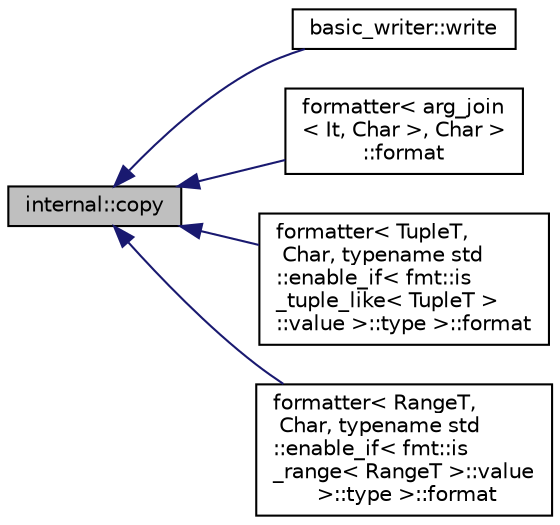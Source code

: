 digraph "internal::copy"
{
  edge [fontname="Helvetica",fontsize="10",labelfontname="Helvetica",labelfontsize="10"];
  node [fontname="Helvetica",fontsize="10",shape=record];
  rankdir="LR";
  Node1 [label="internal::copy",height=0.2,width=0.4,color="black", fillcolor="grey75", style="filled" fontcolor="black"];
  Node1 -> Node2 [dir="back",color="midnightblue",fontsize="10",style="solid",fontname="Helvetica"];
  Node2 [label="basic_writer::write",height=0.2,width=0.4,color="black", fillcolor="white", style="filled",URL="$classbasic__writer.html#a9145dbe901036b8f1a35587faac5e74e"];
  Node1 -> Node3 [dir="back",color="midnightblue",fontsize="10",style="solid",fontname="Helvetica"];
  Node3 [label="formatter\< arg_join\l\< It, Char \>, Char \>\l::format",height=0.2,width=0.4,color="black", fillcolor="white", style="filled",URL="$structformatter_3_01arg__join_3_01_it_00_01_char_01_4_00_01_char_01_4.html#ae0c4a217ef67f0a573d1c4fd9bfe0472"];
  Node1 -> Node4 [dir="back",color="midnightblue",fontsize="10",style="solid",fontname="Helvetica"];
  Node4 [label="formatter\< TupleT,\l Char, typename std\l::enable_if\< fmt::is\l_tuple_like\< TupleT \>\l::value \>::type \>::format",height=0.2,width=0.4,color="black", fillcolor="white", style="filled",URL="$structformatter_3_01_tuple_t_00_01_char_00_01typename_01std_1_1enable__if_3_01fmt_1_1is__tuple__a8a88f793f5f612c28a21643fc88182d.html#a7d5dc29d45fc8f500059ce69020b2ea6"];
  Node1 -> Node5 [dir="back",color="midnightblue",fontsize="10",style="solid",fontname="Helvetica"];
  Node5 [label="formatter\< RangeT,\l Char, typename std\l::enable_if\< fmt::is\l_range\< RangeT \>::value\l \>::type \>::format",height=0.2,width=0.4,color="black", fillcolor="white", style="filled",URL="$structformatter_3_01_range_t_00_01_char_00_01typename_01std_1_1enable__if_3_01fmt_1_1is__range_338ef07b6d6c7537efaa2c888f2ea4c8d.html#a3fa03f9297c176ec30214531355f9ff3"];
}

